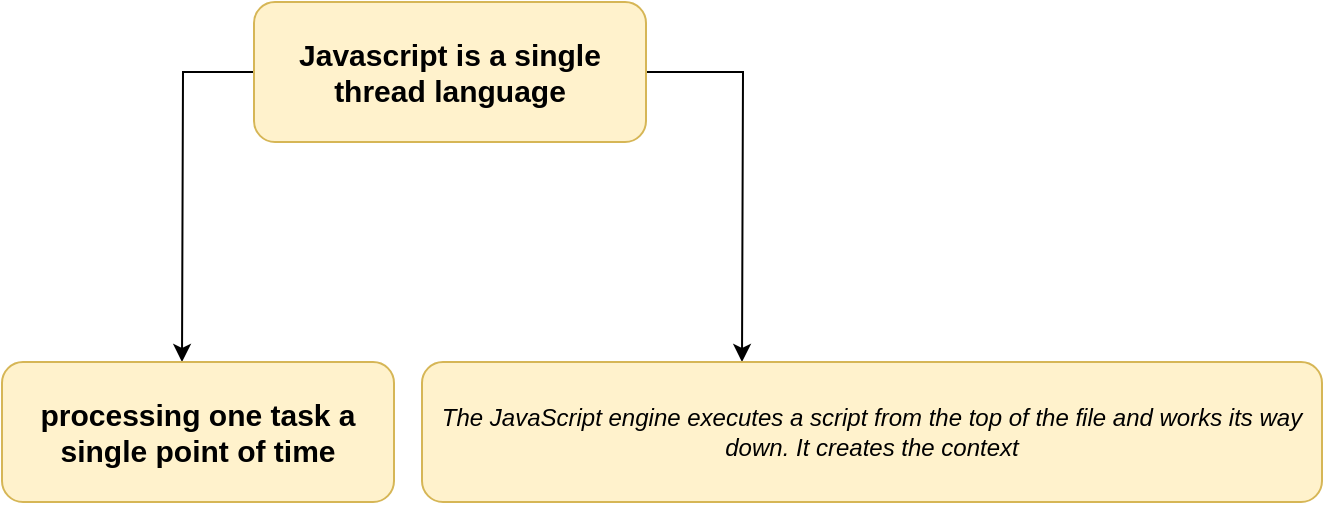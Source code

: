 <mxfile version="21.6.8" type="device" pages="3">
  <diagram name="Single thread" id="-Z_ZNnGJKJPdtMaKgUV3">
    <mxGraphModel dx="195" dy="460" grid="1" gridSize="10" guides="1" tooltips="1" connect="1" arrows="1" fold="1" page="1" pageScale="1" pageWidth="827" pageHeight="1169" math="0" shadow="0">
      <root>
        <mxCell id="0" />
        <mxCell id="1" parent="0" />
        <mxCell id="igwCPFnMIaGaWUZ2i6uX-2" style="edgeStyle=orthogonalEdgeStyle;rounded=0;orthogonalLoop=1;jettySize=auto;html=1;" parent="1" source="igwCPFnMIaGaWUZ2i6uX-1" edge="1">
          <mxGeometry relative="1" as="geometry">
            <mxPoint x="280" y="260" as="targetPoint" />
          </mxGeometry>
        </mxCell>
        <mxCell id="igwCPFnMIaGaWUZ2i6uX-3" style="edgeStyle=orthogonalEdgeStyle;rounded=0;orthogonalLoop=1;jettySize=auto;html=1;" parent="1" source="igwCPFnMIaGaWUZ2i6uX-1" edge="1">
          <mxGeometry relative="1" as="geometry">
            <mxPoint x="560" y="260" as="targetPoint" />
          </mxGeometry>
        </mxCell>
        <mxCell id="igwCPFnMIaGaWUZ2i6uX-1" value="&lt;font style=&quot;font-size: 15px;&quot;&gt;&lt;b&gt;Javascript is a single thread language&lt;/b&gt;&lt;/font&gt;" style="rounded=1;whiteSpace=wrap;html=1;fillColor=#fff2cc;strokeColor=#d6b656;" parent="1" vertex="1">
          <mxGeometry x="316" y="80" width="196" height="70" as="geometry" />
        </mxCell>
        <mxCell id="igwCPFnMIaGaWUZ2i6uX-4" value="&lt;span style=&quot;font-size: 15px;&quot;&gt;&lt;b&gt;processing one task a single point of time&lt;/b&gt;&lt;/span&gt;" style="rounded=1;whiteSpace=wrap;html=1;fillColor=#fff2cc;strokeColor=#d6b656;" parent="1" vertex="1">
          <mxGeometry x="190" y="260" width="196" height="70" as="geometry" />
        </mxCell>
        <mxCell id="igwCPFnMIaGaWUZ2i6uX-5" value="&lt;i&gt;The JavaScript engine executes a script from the top of the file and works its way down. It creates the context&lt;/i&gt;" style="rounded=1;whiteSpace=wrap;html=1;fillColor=#fff2cc;strokeColor=#d6b656;align=center;" parent="1" vertex="1">
          <mxGeometry x="400" y="260" width="450" height="70" as="geometry" />
        </mxCell>
      </root>
    </mxGraphModel>
  </diagram>
  <diagram id="PSfooRn23FuuDgPU0xSL" name="execution-context">
    <mxGraphModel dx="2355" dy="783" grid="1" gridSize="10" guides="1" tooltips="1" connect="1" arrows="1" fold="1" page="1" pageScale="1" pageWidth="827" pageHeight="1169" math="0" shadow="0">
      <root>
        <mxCell id="0" />
        <mxCell id="1" parent="0" />
        <mxCell id="gI_HUv2wped4B2F6I5z_-1" value="declare x and initialize it by 10" style="shape=step;perimeter=stepPerimeter;whiteSpace=wrap;html=1;fixedSize=1;" vertex="1" parent="1">
          <mxGeometry x="-110" y="100" width="250" height="80" as="geometry" />
        </mxCell>
        <mxCell id="gI_HUv2wped4B2F6I5z_-4" value="declare the function accept argument and return a value" style="shape=step;perimeter=stepPerimeter;whiteSpace=wrap;html=1;fixedSize=1;" vertex="1" parent="1">
          <mxGeometry x="-110" y="200" width="370" height="80" as="geometry" />
        </mxCell>
        <mxCell id="gI_HUv2wped4B2F6I5z_-5" value="Call the function and store the result in a y variable" style="shape=step;perimeter=stepPerimeter;whiteSpace=wrap;html=1;fixedSize=1;" vertex="1" parent="1">
          <mxGeometry x="-110" y="300" width="370" height="80" as="geometry" />
        </mxCell>
        <mxCell id="gI_HUv2wped4B2F6I5z_-6" value="output the result" style="shape=step;perimeter=stepPerimeter;whiteSpace=wrap;html=1;fixedSize=1;" vertex="1" parent="1">
          <mxGeometry x="-110" y="400" width="370" height="80" as="geometry" />
        </mxCell>
        <mxCell id="gI_HUv2wped4B2F6I5z_-21" style="edgeStyle=orthogonalEdgeStyle;rounded=0;orthogonalLoop=1;jettySize=auto;html=1;" edge="1" parent="1" source="gI_HUv2wped4B2F6I5z_-7">
          <mxGeometry relative="1" as="geometry">
            <mxPoint x="1180" y="200" as="targetPoint" />
          </mxGeometry>
        </mxCell>
        <mxCell id="gI_HUv2wped4B2F6I5z_-7" value="Ceation phase" style="shape=note;html=1;size=15;strokeWidth=2;align=left;spacingLeft=5;whiteSpace=wrap;align=center;" vertex="1" parent="1">
          <mxGeometry x="750" y="190" width="120" height="40" as="geometry" />
        </mxCell>
        <mxCell id="gI_HUv2wped4B2F6I5z_-8" value="Action" style="shape=rect;html=1;rounded=1;strokeWidth=2;whiteSpace=wrap;align=center;" vertex="1" parent="1">
          <mxGeometry x="760" y="275" width="100" height="50" as="geometry" />
        </mxCell>
        <mxCell id="gI_HUv2wped4B2F6I5z_-41" style="edgeStyle=orthogonalEdgeStyle;rounded=0;orthogonalLoop=1;jettySize=auto;html=1;entryX=0;entryY=0.75;entryDx=0;entryDy=0;entryPerimeter=0;" edge="1" parent="1" source="gI_HUv2wped4B2F6I5z_-9" target="gI_HUv2wped4B2F6I5z_-37">
          <mxGeometry relative="1" as="geometry" />
        </mxCell>
        <mxCell id="gI_HUv2wped4B2F6I5z_-9" value="Execution phase" style="shape=note;html=1;size=15;strokeWidth=2;align=left;spacingLeft=5;whiteSpace=wrap;align=center;" vertex="1" parent="1">
          <mxGeometry x="770" y="350" width="130" height="40" as="geometry" />
        </mxCell>
        <mxCell id="gI_HUv2wped4B2F6I5z_-10" value="" style="edgeStyle=elbowEdgeStyle;html=1;elbow=horizontal;rounded=0;endArrow=none;" edge="1" source="gI_HUv2wped4B2F6I5z_-7" target="gI_HUv2wped4B2F6I5z_-8" parent="1">
          <mxGeometry relative="1" as="geometry" />
        </mxCell>
        <mxCell id="gI_HUv2wped4B2F6I5z_-11" value="" style="edgeStyle=elbowEdgeStyle;html=1;elbow=horizontal;rounded=0;endArrow=none;" edge="1" source="gI_HUv2wped4B2F6I5z_-8" target="gI_HUv2wped4B2F6I5z_-9" parent="1">
          <mxGeometry relative="1" as="geometry" />
        </mxCell>
        <mxCell id="gI_HUv2wped4B2F6I5z_-20" style="edgeStyle=orthogonalEdgeStyle;rounded=0;orthogonalLoop=1;jettySize=auto;html=1;" edge="1" parent="1" source="gI_HUv2wped4B2F6I5z_-12" target="gI_HUv2wped4B2F6I5z_-19">
          <mxGeometry relative="1" as="geometry" />
        </mxCell>
        <mxCell id="gI_HUv2wped4B2F6I5z_-12" value="Execute the javascript code" style="html=1;shape=mxgraph.sysml.isControl;whiteSpace=wrap;align=center;" vertex="1" parent="1">
          <mxGeometry x="400" y="265" width="200" height="60" as="geometry" />
        </mxCell>
        <mxCell id="gI_HUv2wped4B2F6I5z_-17" style="edgeStyle=orthogonalEdgeStyle;rounded=0;orthogonalLoop=1;jettySize=auto;html=1;entryX=0.04;entryY=0.517;entryDx=0;entryDy=0;entryPerimeter=0;" edge="1" parent="1" source="gI_HUv2wped4B2F6I5z_-16" target="gI_HUv2wped4B2F6I5z_-12">
          <mxGeometry relative="1" as="geometry" />
        </mxCell>
        <mxCell id="gI_HUv2wped4B2F6I5z_-16" value="Steps" style="html=1;shape=mxgraph.sysml.actParamNode;align=left;spacingLeft=15;verticalAlign=top;spacingTop=-3;" vertex="1" parent="1">
          <mxGeometry x="-190" y="60" width="530" height="470" as="geometry" />
        </mxCell>
        <mxCell id="gI_HUv2wped4B2F6I5z_-19" value="Context&lt;br&gt;" style="html=1;shape=mxgraph.sysml.actParamNode;align=left;spacingLeft=15;verticalAlign=top;spacingTop=-3;" vertex="1" parent="1">
          <mxGeometry x="670" y="130" width="300" height="340" as="geometry" />
        </mxCell>
        <mxCell id="gI_HUv2wped4B2F6I5z_-39" style="edgeStyle=orthogonalEdgeStyle;rounded=0;orthogonalLoop=1;jettySize=auto;html=1;entryX=0.5;entryY=0;entryDx=0;entryDy=0;entryPerimeter=0;" edge="1" parent="1" source="gI_HUv2wped4B2F6I5z_-22" target="gI_HUv2wped4B2F6I5z_-37">
          <mxGeometry relative="1" as="geometry" />
        </mxCell>
        <mxCell id="gI_HUv2wped4B2F6I5z_-22" value="" style="html=1;outlineConnect=0;whiteSpace=wrap;fillColor=#99ffff;shape=mxgraph.archimate3.application;appType=serv;archiType=rounded" vertex="1" parent="1">
          <mxGeometry x="1190" y="110" width="370" height="380" as="geometry" />
        </mxCell>
        <mxCell id="gI_HUv2wped4B2F6I5z_-23" value="Creation phase" style="text;html=1;strokeColor=none;fillColor=none;align=center;verticalAlign=middle;whiteSpace=wrap;rounded=0;" vertex="1" parent="1">
          <mxGeometry x="1340" y="125" width="170" height="30" as="geometry" />
        </mxCell>
        <mxCell id="gI_HUv2wped4B2F6I5z_-24" value="Create the global object" style="html=1;outlineConnect=0;whiteSpace=wrap;fillColor=#d5e8d4;shape=mxgraph.archimate3.service;strokeColor=#82b366;" vertex="1" parent="1">
          <mxGeometry x="1330" y="155" width="160" height="35" as="geometry" />
        </mxCell>
        <mxCell id="gI_HUv2wped4B2F6I5z_-28" value="Create the this object and bind it globally" style="html=1;outlineConnect=0;whiteSpace=wrap;fillColor=#d5e8d4;shape=mxgraph.archimate3.service;strokeColor=#82b366;" vertex="1" parent="1">
          <mxGeometry x="1330" y="200" width="160" height="35" as="geometry" />
        </mxCell>
        <mxCell id="gI_HUv2wped4B2F6I5z_-29" value="" style="strokeWidth=2;html=1;shape=mxgraph.flowchart.annotation_2;align=left;labelPosition=right;pointerEvents=1;" vertex="1" parent="1">
          <mxGeometry x="1280" y="135" width="50" height="155" as="geometry" />
        </mxCell>
        <mxCell id="gI_HUv2wped4B2F6I5z_-31" value="Hoisting" style="html=1;outlineConnect=0;whiteSpace=wrap;fillColor=#99ffff;shape=mxgraph.archimate3.application;appType=collab;archiType=square;" vertex="1" parent="1">
          <mxGeometry x="1220" y="148" width="60" height="75" as="geometry" />
        </mxCell>
        <mxCell id="gI_HUv2wped4B2F6I5z_-32" value="Setup the memory for heap references" style="html=1;outlineConnect=0;whiteSpace=wrap;fillColor=#d5e8d4;shape=mxgraph.archimate3.service;strokeColor=#82b366;" vertex="1" parent="1">
          <mxGeometry x="1350" y="312.5" width="190" height="35" as="geometry" />
        </mxCell>
        <mxCell id="gI_HUv2wped4B2F6I5z_-33" value="Store the function declaration in the heap" style="html=1;outlineConnect=0;whiteSpace=wrap;fillColor=#d5e8d4;shape=mxgraph.archimate3.service;strokeColor=#82b366;" vertex="1" parent="1">
          <mxGeometry x="1350" y="360" width="190" height="35" as="geometry" />
        </mxCell>
        <mxCell id="gI_HUv2wped4B2F6I5z_-34" value="the function now is in the global context and it&#39;s undefined" style="html=1;outlineConnect=0;whiteSpace=wrap;fillColor=#d5e8d4;shape=mxgraph.archimate3.service;strokeColor=#82b366;" vertex="1" parent="1">
          <mxGeometry x="1350" y="410" width="190" height="35" as="geometry" />
        </mxCell>
        <mxCell id="gI_HUv2wped4B2F6I5z_-35" value="x and y are added in the global context and it&#39;s values is undefinded" style="html=1;outlineConnect=0;whiteSpace=wrap;fillColor=#d5e8d4;shape=mxgraph.archimate3.service;strokeColor=#82b366;" vertex="1" parent="1">
          <mxGeometry x="1330" y="245" width="230" height="35" as="geometry" />
        </mxCell>
        <mxCell id="gI_HUv2wped4B2F6I5z_-37" value="" style="html=1;outlineConnect=0;whiteSpace=wrap;fillColor=#99ffff;shape=mxgraph.archimate3.application;appType=serv;archiType=rounded" vertex="1" parent="1">
          <mxGeometry x="1165" y="570" width="995" height="1070" as="geometry" />
        </mxCell>
        <mxCell id="gI_HUv2wped4B2F6I5z_-38" value="Execution phase" style="text;html=1;strokeColor=none;fillColor=none;align=center;verticalAlign=middle;whiteSpace=wrap;rounded=0;" vertex="1" parent="1">
          <mxGeometry x="1310" y="585" width="170" height="30" as="geometry" />
        </mxCell>
        <mxCell id="gI_HUv2wped4B2F6I5z_-42" value="Global object" style="html=1;outlineConnect=0;whiteSpace=wrap;fillColor=#d5e8d4;shape=mxgraph.archimate3.service;strokeColor=#82b366;" vertex="1" parent="1">
          <mxGeometry x="1300" y="630" width="190" height="35" as="geometry" />
        </mxCell>
        <mxCell id="gI_HUv2wped4B2F6I5z_-43" value="This and bind" style="html=1;outlineConnect=0;whiteSpace=wrap;fillColor=#d5e8d4;shape=mxgraph.archimate3.service;strokeColor=#82b366;" vertex="1" parent="1">
          <mxGeometry x="1300" y="670" width="190" height="35" as="geometry" />
        </mxCell>
        <mxCell id="gI_HUv2wped4B2F6I5z_-44" value="&amp;nbsp;x = 10" style="html=1;outlineConnect=0;whiteSpace=wrap;fillColor=#d5e8d4;shape=mxgraph.archimate3.service;strokeColor=#82b366;" vertex="1" parent="1">
          <mxGeometry x="1300" y="712.5" width="190" height="35" as="geometry" />
        </mxCell>
        <mxCell id="gI_HUv2wped4B2F6I5z_-45" value="calculate(argument)" style="html=1;outlineConnect=0;whiteSpace=wrap;fillColor=#d5e8d4;shape=mxgraph.archimate3.service;strokeColor=#82b366;" vertex="1" parent="1">
          <mxGeometry x="1300" y="760" width="190" height="35" as="geometry" />
        </mxCell>
        <mxCell id="gI_HUv2wped4B2F6I5z_-58" style="edgeStyle=orthogonalEdgeStyle;rounded=0;orthogonalLoop=1;jettySize=auto;html=1;" edge="1" parent="1" source="gI_HUv2wped4B2F6I5z_-46" target="gI_HUv2wped4B2F6I5z_-56">
          <mxGeometry relative="1" as="geometry" />
        </mxCell>
        <mxCell id="gI_HUv2wped4B2F6I5z_-46" value="y=calculate(argument)" style="html=1;outlineConnect=0;whiteSpace=wrap;fillColor=#d5e8d4;shape=mxgraph.archimate3.service;strokeColor=#82b366;" vertex="1" parent="1">
          <mxGeometry x="1300" y="810" width="190" height="35" as="geometry" />
        </mxCell>
        <mxCell id="gI_HUv2wped4B2F6I5z_-54" value="alt" style="html=1;shape=mxgraph.sysml.actParamNode;align=left;spacingLeft=15;verticalAlign=top;spacingTop=-3;" vertex="1" parent="1">
          <mxGeometry x="1240" y="1080" width="340" height="320" as="geometry" />
        </mxCell>
        <mxCell id="gI_HUv2wped4B2F6I5z_-59" style="edgeStyle=orthogonalEdgeStyle;rounded=0;orthogonalLoop=1;jettySize=auto;html=1;" edge="1" parent="1" source="gI_HUv2wped4B2F6I5z_-56" target="gI_HUv2wped4B2F6I5z_-54">
          <mxGeometry relative="1" as="geometry" />
        </mxCell>
        <mxCell id="gI_HUv2wped4B2F6I5z_-56" value="each call of function" style="rhombus;whiteSpace=wrap;html=1;" vertex="1" parent="1">
          <mxGeometry x="1320" y="950" width="160" height="80" as="geometry" />
        </mxCell>
        <mxCell id="gI_HUv2wped4B2F6I5z_-60" value="Function execution context" style="text;html=1;strokeColor=none;fillColor=none;align=center;verticalAlign=middle;whiteSpace=wrap;rounded=0;" vertex="1" parent="1">
          <mxGeometry x="1320" y="1110" width="170" height="30" as="geometry" />
        </mxCell>
        <mxCell id="gI_HUv2wped4B2F6I5z_-61" value="Global object with arguments" style="html=1;outlineConnect=0;whiteSpace=wrap;fillColor=#d5e8d4;shape=mxgraph.archimate3.service;strokeColor=#82b366;" vertex="1" parent="1">
          <mxGeometry x="1305" y="1140" width="190" height="35" as="geometry" />
        </mxCell>
        <mxCell id="gI_HUv2wped4B2F6I5z_-62" value="this" style="html=1;outlineConnect=0;whiteSpace=wrap;fillColor=#d5e8d4;shape=mxgraph.archimate3.service;strokeColor=#82b366;" vertex="1" parent="1">
          <mxGeometry x="1305" y="1190" width="190" height="35" as="geometry" />
        </mxCell>
        <mxCell id="gI_HUv2wped4B2F6I5z_-63" value="a;undefined" style="html=1;outlineConnect=0;whiteSpace=wrap;fillColor=#d5e8d4;shape=mxgraph.archimate3.service;strokeColor=#82b366;" vertex="1" parent="1">
          <mxGeometry x="1305" y="1240" width="190" height="35" as="geometry" />
        </mxCell>
        <mxCell id="gI_HUv2wped4B2F6I5z_-70" style="edgeStyle=orthogonalEdgeStyle;rounded=0;orthogonalLoop=1;jettySize=auto;html=1;entryX=0;entryY=0;entryDx=190;entryDy=17.5;entryPerimeter=0;" edge="1" parent="1" source="gI_HUv2wped4B2F6I5z_-65" target="gI_HUv2wped4B2F6I5z_-45">
          <mxGeometry relative="1" as="geometry" />
        </mxCell>
        <mxCell id="gI_HUv2wped4B2F6I5z_-65" value="alt" style="html=1;shape=mxgraph.sysml.actParamNode;align=left;spacingLeft=15;verticalAlign=top;spacingTop=-3;" vertex="1" parent="1">
          <mxGeometry x="1740" y="1080" width="340" height="320" as="geometry" />
        </mxCell>
        <mxCell id="gI_HUv2wped4B2F6I5z_-66" value="Function execution context" style="text;html=1;strokeColor=none;fillColor=none;align=center;verticalAlign=middle;whiteSpace=wrap;rounded=0;" vertex="1" parent="1">
          <mxGeometry x="1830" y="1100" width="170" height="30" as="geometry" />
        </mxCell>
        <mxCell id="gI_HUv2wped4B2F6I5z_-67" value="Global object with arguments" style="html=1;outlineConnect=0;whiteSpace=wrap;fillColor=#d5e8d4;shape=mxgraph.archimate3.service;strokeColor=#82b366;" vertex="1" parent="1">
          <mxGeometry x="1830" y="1134" width="190" height="35" as="geometry" />
        </mxCell>
        <mxCell id="gI_HUv2wped4B2F6I5z_-68" value="this" style="html=1;outlineConnect=0;whiteSpace=wrap;fillColor=#d5e8d4;shape=mxgraph.archimate3.service;strokeColor=#82b366;" vertex="1" parent="1">
          <mxGeometry x="1830" y="1180" width="190" height="35" as="geometry" />
        </mxCell>
        <mxCell id="gI_HUv2wped4B2F6I5z_-69" value="a;10" style="html=1;outlineConnect=0;whiteSpace=wrap;fillColor=#d5e8d4;shape=mxgraph.archimate3.service;strokeColor=#82b366;" vertex="1" parent="1">
          <mxGeometry x="1830" y="1225" width="190" height="35" as="geometry" />
        </mxCell>
      </root>
    </mxGraphModel>
  </diagram>
  <diagram id="QsbK7QeUSHA9_xgPrPnp" name="call-stack">
    <mxGraphModel dx="917" dy="470" grid="1" gridSize="10" guides="1" tooltips="1" connect="1" arrows="1" fold="1" page="1" pageScale="1" pageWidth="827" pageHeight="1169" math="0" shadow="0">
      <root>
        <mxCell id="0" />
        <mxCell id="1" parent="0" />
        <mxCell id="RS6Jzj9EvD3YIltoihV9-22" value="Push to stack" style="shape=folder;spacingTop=10;tabWidth=100;tabHeight=25;tabPosition=left;html=1;dashed=1;" vertex="1" parent="1">
          <mxGeometry x="10" y="575" width="150" height="105" as="geometry" />
        </mxCell>
        <mxCell id="RS6Jzj9EvD3YIltoihV9-10" style="edgeStyle=orthogonalEdgeStyle;rounded=0;orthogonalLoop=1;jettySize=auto;html=1;" edge="1" parent="1" source="oM8aHoMlJBCY-eEFTppY-17" target="RS6Jzj9EvD3YIltoihV9-9">
          <mxGeometry relative="1" as="geometry" />
        </mxCell>
        <mxCell id="oM8aHoMlJBCY-eEFTppY-17" value="" style="verticalAlign=top;align=left;spacingTop=8;spacingLeft=2;spacingRight=12;shape=cube;size=10;direction=south;fontStyle=4;html=1;whiteSpace=wrap;" vertex="1" parent="1">
          <mxGeometry x="20" y="700" width="460" height="400" as="geometry" />
        </mxCell>
        <mxCell id="oM8aHoMlJBCY-eEFTppY-2" value="&lt;font style=&quot;font-size: 17px;&quot;&gt;To keep track of all the execution contexts, including the global execution context and function execution contexts, the JavaScript engine uses the call stack&lt;/font&gt;" style="rounded=0;whiteSpace=wrap;html=1;fillColor=#ffe6cc;strokeColor=#d79b00;" vertex="1" parent="1">
          <mxGeometry x="210" y="80" width="466" height="160" as="geometry" />
        </mxCell>
        <mxCell id="oM8aHoMlJBCY-eEFTppY-6" value="Actor" style="shape=umlActor;verticalLabelPosition=bottom;verticalAlign=top;html=1;outlineConnect=0;" vertex="1" parent="1">
          <mxGeometry x="218" y="370" width="30" height="60" as="geometry" />
        </mxCell>
        <mxCell id="oM8aHoMlJBCY-eEFTppY-7" value="" style="shape=image;html=1;verticalAlign=top;verticalLabelPosition=bottom;labelBackgroundColor=#ffffff;imageAspect=0;aspect=fixed;image=https://cdn1.iconfinder.com/data/icons/iconoir-vol-3/24/question-mark-128.png" vertex="1" parent="1">
          <mxGeometry x="180" y="340" width="38" height="38" as="geometry" />
        </mxCell>
        <mxCell id="oM8aHoMlJBCY-eEFTppY-8" value="&lt;font style=&quot;font-size: 18px;&quot;&gt;what&#39;s a call stack&lt;/font&gt;" style="whiteSpace=wrap;html=1;shape=mxgraph.basic.cloud_callout;fillColor=#f8cecc;strokeColor=#b85450;" vertex="1" parent="1">
          <mxGeometry x="240" y="270" width="280" height="90" as="geometry" />
        </mxCell>
        <mxCell id="oM8aHoMlJBCY-eEFTppY-10" style="edgeStyle=orthogonalEdgeStyle;rounded=0;orthogonalLoop=1;jettySize=auto;html=1;" edge="1" parent="1" source="oM8aHoMlJBCY-eEFTppY-9">
          <mxGeometry relative="1" as="geometry">
            <mxPoint x="510" y="440" as="targetPoint" />
          </mxGeometry>
        </mxCell>
        <mxCell id="oM8aHoMlJBCY-eEFTppY-15" style="edgeStyle=orthogonalEdgeStyle;rounded=0;orthogonalLoop=1;jettySize=auto;html=1;" edge="1" parent="1" source="oM8aHoMlJBCY-eEFTppY-9">
          <mxGeometry relative="1" as="geometry">
            <mxPoint x="166" y="680" as="targetPoint" />
          </mxGeometry>
        </mxCell>
        <mxCell id="oM8aHoMlJBCY-eEFTppY-9" value="&lt;font style=&quot;font-size: 17px;&quot;&gt;The call stack is the manager of the execution context&lt;/font&gt;" style="verticalAlign=top;align=left;spacingTop=8;spacingLeft=2;spacingRight=12;shape=cube;size=10;direction=south;fontStyle=4;html=1;whiteSpace=wrap;" vertex="1" parent="1">
          <mxGeometry x="10" y="490" width="312" height="70" as="geometry" />
        </mxCell>
        <mxCell id="oM8aHoMlJBCY-eEFTppY-12" style="edgeStyle=orthogonalEdgeStyle;rounded=0;orthogonalLoop=1;jettySize=auto;html=1;" edge="1" parent="1" source="oM8aHoMlJBCY-eEFTppY-11">
          <mxGeometry relative="1" as="geometry">
            <mxPoint x="620" y="390" as="targetPoint" />
          </mxGeometry>
        </mxCell>
        <mxCell id="oM8aHoMlJBCY-eEFTppY-11" value="" style="outlineConnect=0;dashed=0;verticalLabelPosition=bottom;verticalAlign=top;align=center;html=1;shape=mxgraph.aws3.global_secondary_index;fillColor=#2E73B8;gradientColor=none;" vertex="1" parent="1">
          <mxGeometry x="480" y="370" width="67.5" height="66" as="geometry" />
        </mxCell>
        <mxCell id="oM8aHoMlJBCY-eEFTppY-13" value="LAST IN FIRST OUT" style="rounded=0;whiteSpace=wrap;html=1;glass=1;sketch=1;curveFitting=1;jiggle=2;fillColor=#ffe6cc;strokeColor=#d79b00;strokeWidth=3;" vertex="1" parent="1">
          <mxGeometry x="630" y="360" width="120" height="60" as="geometry" />
        </mxCell>
        <mxCell id="oM8aHoMlJBCY-eEFTppY-16" value="Global execution context" style="html=1;outlineConnect=0;whiteSpace=wrap;fillColor=#99ffff;shape=mxgraph.archimate3.application;appType=comp;archiType=square;" vertex="1" parent="1">
          <mxGeometry x="100" y="1030" width="322" height="50" as="geometry" />
        </mxCell>
        <mxCell id="oM8aHoMlJBCY-eEFTppY-18" value="STACK" style="rounded=0;whiteSpace=wrap;html=1;" vertex="1" parent="1">
          <mxGeometry x="60" y="690" width="370" height="60" as="geometry" />
        </mxCell>
        <mxCell id="RS6Jzj9EvD3YIltoihV9-1" value="average()" style="html=1;outlineConnect=0;whiteSpace=wrap;fillColor=#99ffff;shape=mxgraph.archimate3.application;appType=comp;archiType=square;" vertex="1" parent="1">
          <mxGeometry x="100" y="970" width="322" height="50" as="geometry" />
        </mxCell>
        <mxCell id="RS6Jzj9EvD3YIltoihV9-2" value="add()" style="html=1;outlineConnect=0;whiteSpace=wrap;fillColor=#99ffff;shape=mxgraph.archimate3.application;appType=comp;archiType=square;" vertex="1" parent="1">
          <mxGeometry x="100" y="910" width="322" height="50" as="geometry" />
        </mxCell>
        <mxCell id="RS6Jzj9EvD3YIltoihV9-16" style="edgeStyle=orthogonalEdgeStyle;rounded=0;orthogonalLoop=1;jettySize=auto;html=1;" edge="1" parent="1" source="RS6Jzj9EvD3YIltoihV9-4" target="RS6Jzj9EvD3YIltoihV9-12">
          <mxGeometry relative="1" as="geometry" />
        </mxCell>
        <mxCell id="RS6Jzj9EvD3YIltoihV9-4" value="" style="verticalAlign=top;align=left;spacingTop=8;spacingLeft=2;spacingRight=12;shape=cube;size=10;direction=south;fontStyle=4;html=1;whiteSpace=wrap;" vertex="1" parent="1">
          <mxGeometry x="640" y="700" width="460" height="400" as="geometry" />
        </mxCell>
        <mxCell id="RS6Jzj9EvD3YIltoihV9-5" value="STACK" style="rounded=0;whiteSpace=wrap;html=1;" vertex="1" parent="1">
          <mxGeometry x="676" y="680" width="370" height="60" as="geometry" />
        </mxCell>
        <mxCell id="RS6Jzj9EvD3YIltoihV9-6" value="Global execution context" style="html=1;outlineConnect=0;whiteSpace=wrap;fillColor=#99ffff;shape=mxgraph.archimate3.application;appType=comp;archiType=square;" vertex="1" parent="1">
          <mxGeometry x="720" y="1040" width="322" height="50" as="geometry" />
        </mxCell>
        <mxCell id="RS6Jzj9EvD3YIltoihV9-7" value="average()" style="html=1;outlineConnect=0;whiteSpace=wrap;fillColor=#99ffff;shape=mxgraph.archimate3.application;appType=comp;archiType=square;" vertex="1" parent="1">
          <mxGeometry x="720" y="980" width="322" height="50" as="geometry" />
        </mxCell>
        <mxCell id="RS6Jzj9EvD3YIltoihV9-11" style="edgeStyle=orthogonalEdgeStyle;rounded=0;orthogonalLoop=1;jettySize=auto;html=1;entryX=0;entryY=0;entryDx=205;entryDy=460;entryPerimeter=0;" edge="1" parent="1" source="RS6Jzj9EvD3YIltoihV9-9" target="RS6Jzj9EvD3YIltoihV9-4">
          <mxGeometry relative="1" as="geometry" />
        </mxCell>
        <mxCell id="RS6Jzj9EvD3YIltoihV9-9" value="add exectured pops it off" style="html=1;outlineConnect=0;whiteSpace=wrap;fillColor=#99ffff;shape=mxgraph.archimate3.function;" vertex="1" parent="1">
          <mxGeometry x="530" y="870" width="75" height="130" as="geometry" />
        </mxCell>
        <mxCell id="RS6Jzj9EvD3YIltoihV9-17" value="" style="edgeStyle=orthogonalEdgeStyle;rounded=0;orthogonalLoop=1;jettySize=auto;html=1;" edge="1" parent="1" source="RS6Jzj9EvD3YIltoihV9-12" target="RS6Jzj9EvD3YIltoihV9-13">
          <mxGeometry relative="1" as="geometry" />
        </mxCell>
        <mxCell id="RS6Jzj9EvD3YIltoihV9-12" value="average exectued" style="html=1;outlineConnect=0;whiteSpace=wrap;fillColor=#99ffff;shape=mxgraph.archimate3.function;" vertex="1" parent="1">
          <mxGeometry x="1203" y="840" width="75" height="130" as="geometry" />
        </mxCell>
        <mxCell id="RS6Jzj9EvD3YIltoihV9-23" style="edgeStyle=orthogonalEdgeStyle;rounded=0;orthogonalLoop=1;jettySize=auto;html=1;" edge="1" parent="1" source="RS6Jzj9EvD3YIltoihV9-13">
          <mxGeometry relative="1" as="geometry">
            <mxPoint x="2010" y="880" as="targetPoint" />
          </mxGeometry>
        </mxCell>
        <mxCell id="RS6Jzj9EvD3YIltoihV9-13" value="" style="verticalAlign=top;align=left;spacingTop=8;spacingLeft=2;spacingRight=12;shape=cube;size=10;direction=south;fontStyle=4;html=1;whiteSpace=wrap;" vertex="1" parent="1">
          <mxGeometry x="1375" y="680" width="460" height="400" as="geometry" />
        </mxCell>
        <mxCell id="RS6Jzj9EvD3YIltoihV9-14" value="STACK" style="rounded=0;whiteSpace=wrap;html=1;" vertex="1" parent="1">
          <mxGeometry x="1420" y="660" width="370" height="60" as="geometry" />
        </mxCell>
        <mxCell id="RS6Jzj9EvD3YIltoihV9-18" value="Global execution context" style="html=1;outlineConnect=0;whiteSpace=wrap;fillColor=#99ffff;shape=mxgraph.archimate3.application;appType=comp;archiType=square;" vertex="1" parent="1">
          <mxGeometry x="1460" y="1020" width="322" height="50" as="geometry" />
        </mxCell>
        <mxCell id="RS6Jzj9EvD3YIltoihV9-24" value="" style="shape=umlDestroy;whiteSpace=wrap;html=1;strokeWidth=3;targetShapes=umlLifeline;" vertex="1" parent="1">
          <mxGeometry x="2010" y="865" width="30" height="30" as="geometry" />
        </mxCell>
      </root>
    </mxGraphModel>
  </diagram>
</mxfile>
